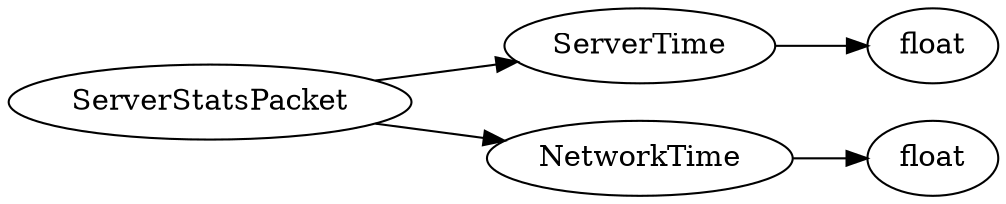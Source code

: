 digraph "ServerStatsPacket" {
rankdir = LR
0
0 -> 1
1 -> 2
0 -> 3
3 -> 4

0 [label="ServerStatsPacket",comment="name: \"ServerStatsPacket\", typeName: \"\", id: 0, branchId: 192, recurseId: -1, attributes: 0, notes: \"\""];
1 [label="ServerTime",comment="name: \"ServerTime\", typeName: \"\", id: 1, branchId: 0, recurseId: -1, attributes: 0, notes: \"\""];
2 [label="float",comment="name: \"float\", typeName: \"\", id: 2, branchId: 0, recurseId: -1, attributes: 512, notes: \"\""];
3 [label="NetworkTime",comment="name: \"NetworkTime\", typeName: \"\", id: 3, branchId: 0, recurseId: -1, attributes: 0, notes: \"\""];
4 [label="float",comment="name: \"float\", typeName: \"\", id: 4, branchId: 0, recurseId: -1, attributes: 512, notes: \"\""];
{ rank = max;2;4}

}
